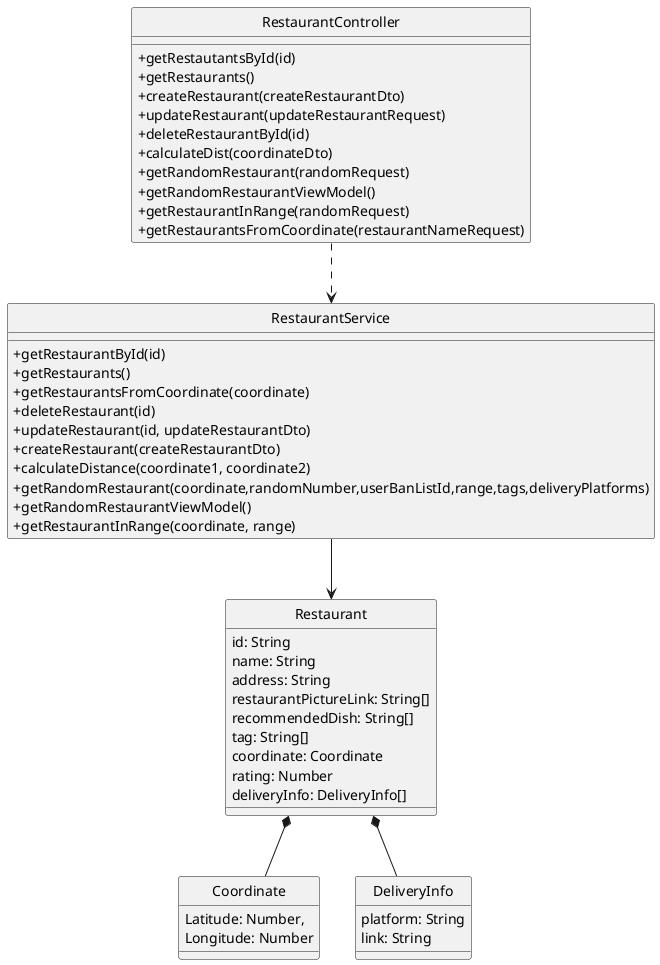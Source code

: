 @startuml
skinparam classAttributeIconSize 0
hide circle

RestaurantController ..>  RestaurantService 

RestaurantService -->  Restaurant

Restaurant *-- Coordinate
Restaurant *-- DeliveryInfo


class RestaurantController {
  +getRestautantsById(id) 
  +getRestaurants()
  +createRestaurant(createRestaurantDto)
  +updateRestaurant(updateRestaurantRequest)
  +deleteRestaurantById(id)
  +calculateDist(coordinateDto)
  +getRandomRestaurant(randomRequest)
  +getRandomRestaurantViewModel()
  +getRestaurantInRange(randomRequest) 
  +getRestaurantsFromCoordinate(restaurantNameRequest)
}

class RestaurantService {
  +getRestaurantById(id)
  +getRestaurants()
  +getRestaurantsFromCoordinate(coordinate) 
  +deleteRestaurant(id) 
  +updateRestaurant(id, updateRestaurantDto)
  +createRestaurant(createRestaurantDto)
  +calculateDistance(coordinate1, coordinate2)
  +getRandomRestaurant(coordinate,randomNumber,userBanListId,range,tags,deliveryPlatforms) 
  +getRandomRestaurantViewModel()
  +getRestaurantInRange(coordinate, range)
}

class Restaurant {
  id: String
  name: String
  address: String
  restaurantPictureLink: String[]
  recommendedDish: String[]
  tag: String[]
  coordinate: Coordinate
  rating: Number
  deliveryInfo: DeliveryInfo[]
}

class DeliveryInfo {
    platform: String
    link: String
}

class Coordinate {
  Latitude: Number,
  Longitude: Number
}

@enduml